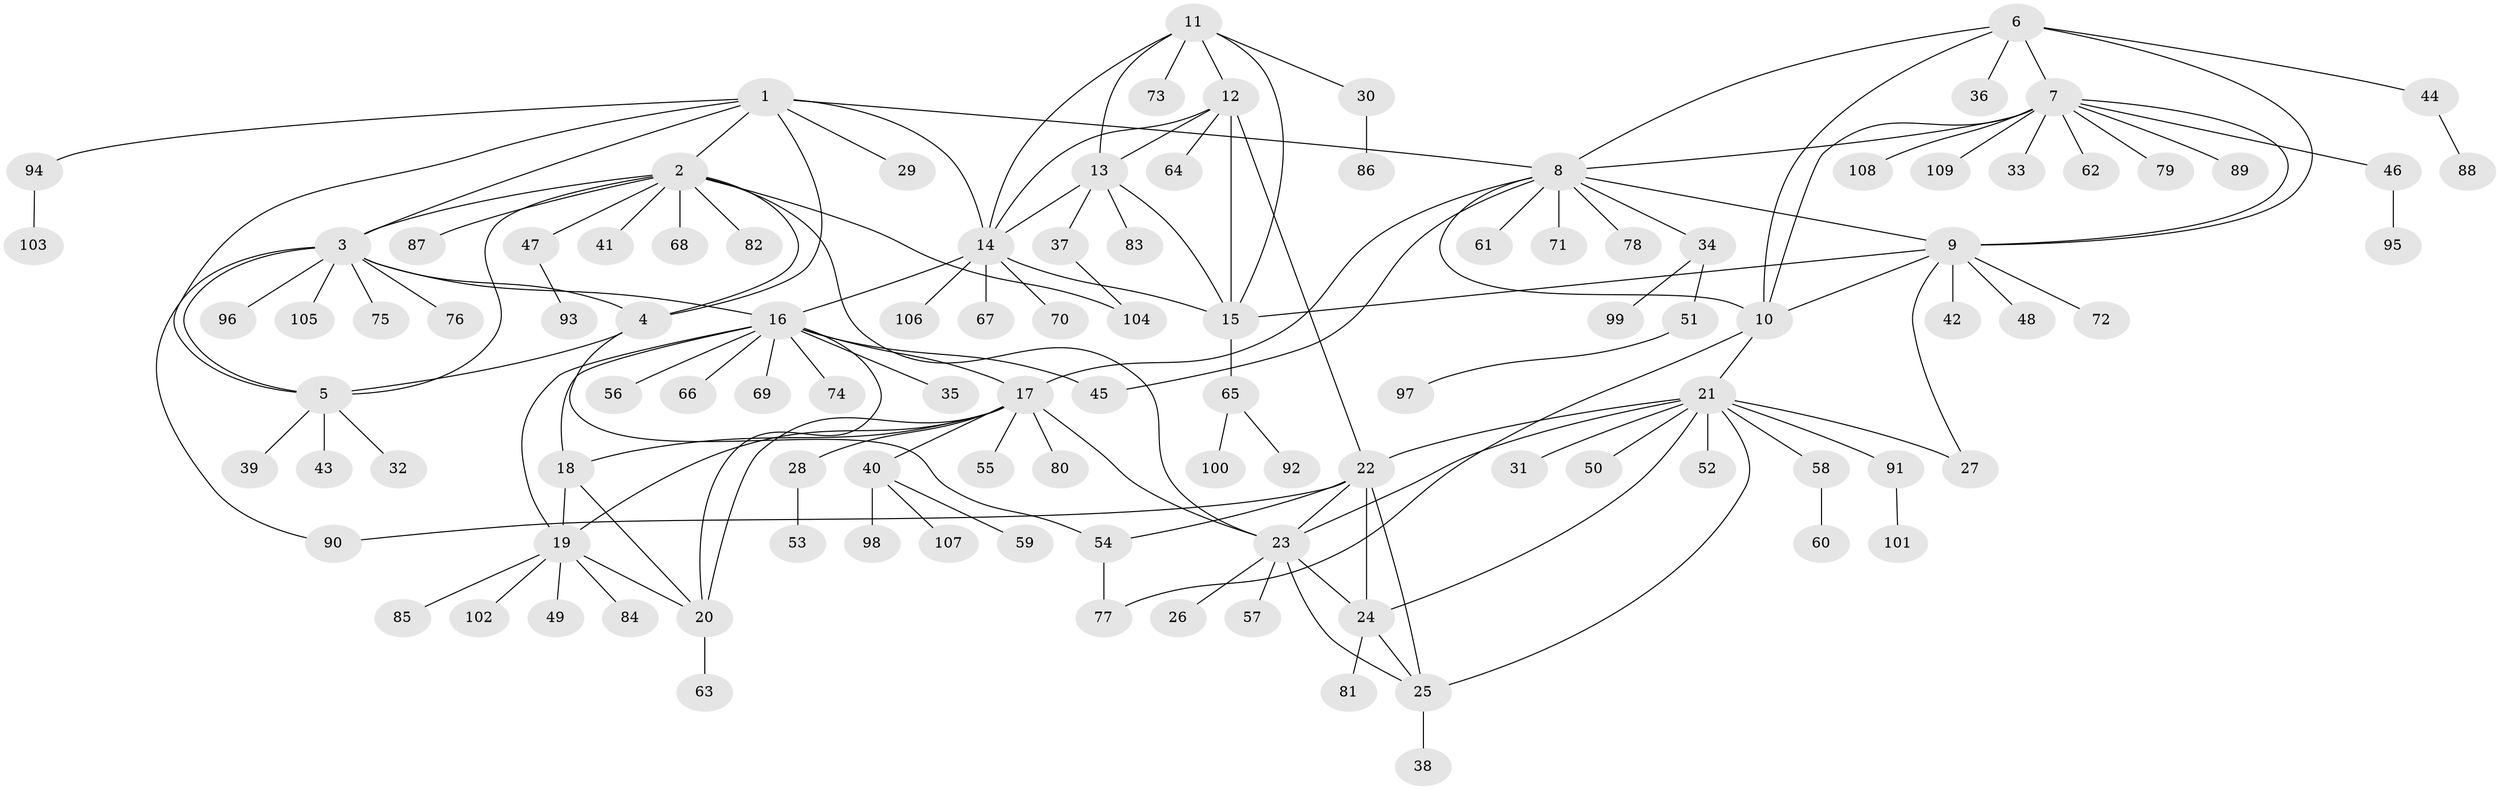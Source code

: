 // coarse degree distribution, {6: 0.03614457831325301, 12: 0.012048192771084338, 9: 0.024096385542168676, 5: 0.012048192771084338, 10: 0.024096385542168676, 8: 0.024096385542168676, 7: 0.04819277108433735, 4: 0.060240963855421686, 11: 0.024096385542168676, 2: 0.0963855421686747, 1: 0.6144578313253012, 3: 0.024096385542168676}
// Generated by graph-tools (version 1.1) at 2025/52/02/27/25 19:52:19]
// undirected, 109 vertices, 150 edges
graph export_dot {
graph [start="1"]
  node [color=gray90,style=filled];
  1;
  2;
  3;
  4;
  5;
  6;
  7;
  8;
  9;
  10;
  11;
  12;
  13;
  14;
  15;
  16;
  17;
  18;
  19;
  20;
  21;
  22;
  23;
  24;
  25;
  26;
  27;
  28;
  29;
  30;
  31;
  32;
  33;
  34;
  35;
  36;
  37;
  38;
  39;
  40;
  41;
  42;
  43;
  44;
  45;
  46;
  47;
  48;
  49;
  50;
  51;
  52;
  53;
  54;
  55;
  56;
  57;
  58;
  59;
  60;
  61;
  62;
  63;
  64;
  65;
  66;
  67;
  68;
  69;
  70;
  71;
  72;
  73;
  74;
  75;
  76;
  77;
  78;
  79;
  80;
  81;
  82;
  83;
  84;
  85;
  86;
  87;
  88;
  89;
  90;
  91;
  92;
  93;
  94;
  95;
  96;
  97;
  98;
  99;
  100;
  101;
  102;
  103;
  104;
  105;
  106;
  107;
  108;
  109;
  1 -- 2;
  1 -- 3;
  1 -- 4;
  1 -- 5;
  1 -- 8;
  1 -- 14;
  1 -- 29;
  1 -- 94;
  2 -- 3;
  2 -- 4;
  2 -- 5;
  2 -- 23;
  2 -- 41;
  2 -- 47;
  2 -- 68;
  2 -- 82;
  2 -- 87;
  2 -- 104;
  3 -- 4;
  3 -- 5;
  3 -- 16;
  3 -- 75;
  3 -- 76;
  3 -- 90;
  3 -- 96;
  3 -- 105;
  4 -- 5;
  4 -- 54;
  5 -- 32;
  5 -- 39;
  5 -- 43;
  6 -- 7;
  6 -- 8;
  6 -- 9;
  6 -- 10;
  6 -- 36;
  6 -- 44;
  7 -- 8;
  7 -- 9;
  7 -- 10;
  7 -- 33;
  7 -- 46;
  7 -- 62;
  7 -- 79;
  7 -- 89;
  7 -- 108;
  7 -- 109;
  8 -- 9;
  8 -- 10;
  8 -- 17;
  8 -- 34;
  8 -- 45;
  8 -- 61;
  8 -- 71;
  8 -- 78;
  9 -- 10;
  9 -- 15;
  9 -- 27;
  9 -- 42;
  9 -- 48;
  9 -- 72;
  10 -- 21;
  10 -- 77;
  11 -- 12;
  11 -- 13;
  11 -- 14;
  11 -- 15;
  11 -- 30;
  11 -- 73;
  12 -- 13;
  12 -- 14;
  12 -- 15;
  12 -- 22;
  12 -- 64;
  13 -- 14;
  13 -- 15;
  13 -- 37;
  13 -- 83;
  14 -- 15;
  14 -- 16;
  14 -- 67;
  14 -- 70;
  14 -- 106;
  15 -- 65;
  16 -- 17;
  16 -- 18;
  16 -- 19;
  16 -- 20;
  16 -- 35;
  16 -- 45;
  16 -- 56;
  16 -- 66;
  16 -- 69;
  16 -- 74;
  17 -- 18;
  17 -- 19;
  17 -- 20;
  17 -- 23;
  17 -- 28;
  17 -- 40;
  17 -- 55;
  17 -- 80;
  18 -- 19;
  18 -- 20;
  19 -- 20;
  19 -- 49;
  19 -- 84;
  19 -- 85;
  19 -- 102;
  20 -- 63;
  21 -- 22;
  21 -- 23;
  21 -- 24;
  21 -- 25;
  21 -- 27;
  21 -- 31;
  21 -- 50;
  21 -- 52;
  21 -- 58;
  21 -- 91;
  22 -- 23;
  22 -- 24;
  22 -- 25;
  22 -- 54;
  22 -- 90;
  23 -- 24;
  23 -- 25;
  23 -- 26;
  23 -- 57;
  24 -- 25;
  24 -- 81;
  25 -- 38;
  28 -- 53;
  30 -- 86;
  34 -- 51;
  34 -- 99;
  37 -- 104;
  40 -- 59;
  40 -- 98;
  40 -- 107;
  44 -- 88;
  46 -- 95;
  47 -- 93;
  51 -- 97;
  54 -- 77;
  58 -- 60;
  65 -- 92;
  65 -- 100;
  91 -- 101;
  94 -- 103;
}
